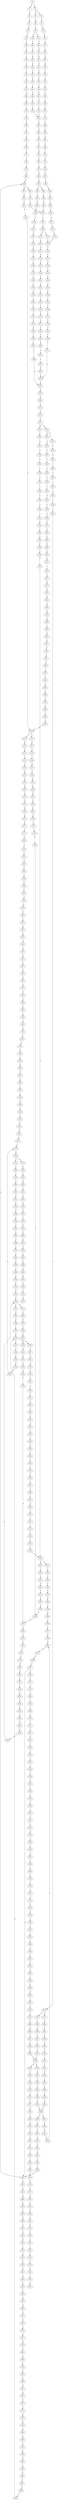 strict digraph  {
	S0 -> S1 [ label = A ];
	S0 -> S2 [ label = G ];
	S1 -> S3 [ label = G ];
	S2 -> S4 [ label = C ];
	S2 -> S5 [ label = G ];
	S3 -> S6 [ label = A ];
	S4 -> S7 [ label = G ];
	S5 -> S8 [ label = A ];
	S6 -> S9 [ label = A ];
	S7 -> S10 [ label = C ];
	S8 -> S11 [ label = A ];
	S9 -> S12 [ label = G ];
	S10 -> S13 [ label = G ];
	S11 -> S14 [ label = T ];
	S11 -> S15 [ label = C ];
	S12 -> S16 [ label = T ];
	S13 -> S17 [ label = T ];
	S14 -> S18 [ label = T ];
	S15 -> S19 [ label = T ];
	S16 -> S20 [ label = G ];
	S17 -> S21 [ label = C ];
	S18 -> S22 [ label = G ];
	S19 -> S23 [ label = G ];
	S20 -> S24 [ label = T ];
	S21 -> S25 [ label = G ];
	S22 -> S26 [ label = A ];
	S23 -> S27 [ label = G ];
	S24 -> S28 [ label = C ];
	S25 -> S29 [ label = A ];
	S26 -> S30 [ label = A ];
	S27 -> S31 [ label = A ];
	S28 -> S32 [ label = C ];
	S29 -> S33 [ label = C ];
	S30 -> S34 [ label = C ];
	S31 -> S35 [ label = C ];
	S32 -> S36 [ label = T ];
	S33 -> S37 [ label = G ];
	S34 -> S38 [ label = C ];
	S35 -> S39 [ label = C ];
	S36 -> S40 [ label = G ];
	S37 -> S41 [ label = C ];
	S38 -> S42 [ label = C ];
	S39 -> S43 [ label = C ];
	S40 -> S44 [ label = G ];
	S41 -> S45 [ label = G ];
	S42 -> S46 [ label = G ];
	S43 -> S47 [ label = G ];
	S44 -> S48 [ label = C ];
	S45 -> S49 [ label = C ];
	S46 -> S50 [ label = T ];
	S47 -> S51 [ label = T ];
	S48 -> S52 [ label = C ];
	S49 -> S53 [ label = C ];
	S50 -> S54 [ label = C ];
	S51 -> S55 [ label = C ];
	S52 -> S56 [ label = T ];
	S53 -> S57 [ label = T ];
	S54 -> S58 [ label = T ];
	S55 -> S58 [ label = T ];
	S56 -> S59 [ label = G ];
	S57 -> S60 [ label = C ];
	S58 -> S61 [ label = C ];
	S59 -> S62 [ label = G ];
	S60 -> S63 [ label = G ];
	S61 -> S64 [ label = G ];
	S62 -> S65 [ label = G ];
	S63 -> S66 [ label = G ];
	S64 -> S67 [ label = G ];
	S65 -> S68 [ label = T ];
	S66 -> S69 [ label = G ];
	S67 -> S70 [ label = C ];
	S68 -> S71 [ label = C ];
	S69 -> S72 [ label = C ];
	S70 -> S73 [ label = A ];
	S71 -> S74 [ label = C ];
	S72 -> S75 [ label = T ];
	S73 -> S76 [ label = C ];
	S74 -> S77 [ label = C ];
	S75 -> S78 [ label = C ];
	S76 -> S79 [ label = C ];
	S77 -> S80 [ label = G ];
	S78 -> S81 [ label = A ];
	S79 -> S82 [ label = G ];
	S80 -> S83 [ label = A ];
	S81 -> S84 [ label = C ];
	S82 -> S85 [ label = A ];
	S83 -> S86 [ label = G ];
	S83 -> S87 [ label = A ];
	S84 -> S88 [ label = G ];
	S85 -> S89 [ label = G ];
	S85 -> S90 [ label = A ];
	S86 -> S91 [ label = T ];
	S87 -> S92 [ label = G ];
	S88 -> S93 [ label = T ];
	S89 -> S94 [ label = T ];
	S90 -> S95 [ label = T ];
	S91 -> S96 [ label = C ];
	S92 -> S97 [ label = T ];
	S93 -> S98 [ label = C ];
	S94 -> S99 [ label = C ];
	S95 -> S100 [ label = G ];
	S96 -> S101 [ label = C ];
	S97 -> S102 [ label = C ];
	S98 -> S103 [ label = C ];
	S99 -> S101 [ label = C ];
	S100 -> S104 [ label = T ];
	S101 -> S105 [ label = A ];
	S102 -> S106 [ label = G ];
	S103 -> S107 [ label = A ];
	S104 -> S108 [ label = A ];
	S105 -> S109 [ label = G ];
	S106 -> S110 [ label = C ];
	S106 -> S111 [ label = A ];
	S107 -> S112 [ label = G ];
	S108 -> S113 [ label = G ];
	S109 -> S114 [ label = T ];
	S109 -> S115 [ label = C ];
	S110 -> S116 [ label = G ];
	S111 -> S117 [ label = G ];
	S112 -> S118 [ label = C ];
	S113 -> S119 [ label = T ];
	S114 -> S120 [ label = A ];
	S115 -> S121 [ label = T ];
	S116 -> S122 [ label = G ];
	S117 -> S123 [ label = G ];
	S118 -> S121 [ label = T ];
	S119 -> S124 [ label = T ];
	S120 -> S125 [ label = G ];
	S121 -> S126 [ label = T ];
	S122 -> S127 [ label = C ];
	S123 -> S128 [ label = T ];
	S124 -> S129 [ label = T ];
	S125 -> S130 [ label = G ];
	S126 -> S131 [ label = C ];
	S127 -> S132 [ label = T ];
	S128 -> S133 [ label = A ];
	S129 -> S134 [ label = C ];
	S130 -> S135 [ label = G ];
	S131 -> S136 [ label = A ];
	S132 -> S137 [ label = A ];
	S133 -> S138 [ label = T ];
	S134 -> S139 [ label = A ];
	S135 -> S140 [ label = T ];
	S136 -> S141 [ label = C ];
	S137 -> S142 [ label = T ];
	S138 -> S143 [ label = A ];
	S139 -> S144 [ label = C ];
	S140 -> S145 [ label = C ];
	S141 -> S146 [ label = G ];
	S142 -> S147 [ label = A ];
	S143 -> S148 [ label = A ];
	S144 -> S149 [ label = T ];
	S145 -> S150 [ label = A ];
	S146 -> S151 [ label = C ];
	S147 -> S152 [ label = G ];
	S148 -> S153 [ label = G ];
	S149 -> S154 [ label = C ];
	S150 -> S155 [ label = C ];
	S151 -> S156 [ label = C ];
	S152 -> S157 [ label = T ];
	S153 -> S158 [ label = T ];
	S154 -> S159 [ label = C ];
	S155 -> S160 [ label = T ];
	S156 -> S161 [ label = C ];
	S157 -> S162 [ label = A ];
	S158 -> S163 [ label = C ];
	S159 -> S164 [ label = T ];
	S160 -> S165 [ label = C ];
	S161 -> S166 [ label = T ];
	S162 -> S167 [ label = G ];
	S163 -> S168 [ label = G ];
	S164 -> S169 [ label = T ];
	S165 -> S170 [ label = G ];
	S166 -> S171 [ label = T ];
	S167 -> S172 [ label = C ];
	S168 -> S173 [ label = T ];
	S169 -> S174 [ label = T ];
	S170 -> S175 [ label = C ];
	S171 -> S176 [ label = C ];
	S172 -> S177 [ label = C ];
	S173 -> S178 [ label = G ];
	S174 -> S179 [ label = C ];
	S175 -> S180 [ label = T ];
	S176 -> S181 [ label = A ];
	S177 -> S182 [ label = G ];
	S178 -> S183 [ label = G ];
	S179 -> S184 [ label = A ];
	S180 -> S185 [ label = T ];
	S181 -> S186 [ label = T ];
	S182 -> S187 [ label = A ];
	S183 -> S188 [ label = T ];
	S184 -> S189 [ label = T ];
	S185 -> S190 [ label = C ];
	S186 -> S191 [ label = C ];
	S187 -> S192 [ label = A ];
	S188 -> S193 [ label = A ];
	S189 -> S194 [ label = C ];
	S190 -> S195 [ label = A ];
	S191 -> S196 [ label = C ];
	S192 -> S197 [ label = A ];
	S193 -> S198 [ label = C ];
	S194 -> S199 [ label = C ];
	S195 -> S200 [ label = T ];
	S196 -> S201 [ label = A ];
	S197 -> S202 [ label = C ];
	S198 -> S203 [ label = C ];
	S199 -> S201 [ label = A ];
	S200 -> S204 [ label = C ];
	S201 -> S205 [ label = G ];
	S202 -> S206 [ label = C ];
	S203 -> S207 [ label = G ];
	S204 -> S196 [ label = C ];
	S205 -> S208 [ label = A ];
	S206 -> S209 [ label = C ];
	S207 -> S210 [ label = G ];
	S208 -> S211 [ label = A ];
	S209 -> S212 [ label = C ];
	S210 -> S213 [ label = T ];
	S211 -> S214 [ label = C ];
	S212 -> S215 [ label = G ];
	S213 -> S216 [ label = G ];
	S214 -> S217 [ label = C ];
	S215 -> S218 [ label = A ];
	S216 -> S219 [ label = G ];
	S217 -> S220 [ label = A ];
	S217 -> S221 [ label = G ];
	S218 -> S222 [ label = C ];
	S219 -> S223 [ label = T ];
	S220 -> S224 [ label = G ];
	S220 -> S225 [ label = C ];
	S221 -> S226 [ label = G ];
	S222 -> S227 [ label = T ];
	S223 -> S228 [ label = T ];
	S224 -> S229 [ label = A ];
	S225 -> S230 [ label = C ];
	S226 -> S231 [ label = A ];
	S227 -> S232 [ label = A ];
	S228 -> S233 [ label = A ];
	S229 -> S234 [ label = C ];
	S230 -> S235 [ label = A ];
	S231 -> S236 [ label = C ];
	S232 -> S237 [ label = G ];
	S233 -> S238 [ label = G ];
	S234 -> S239 [ label = T ];
	S235 -> S240 [ label = C ];
	S236 -> S241 [ label = G ];
	S237 -> S242 [ label = A ];
	S238 -> S243 [ label = A ];
	S239 -> S244 [ label = C ];
	S240 -> S245 [ label = C ];
	S241 -> S246 [ label = C ];
	S242 -> S247 [ label = A ];
	S243 -> S248 [ label = A ];
	S244 -> S249 [ label = C ];
	S245 -> S250 [ label = C ];
	S246 -> S251 [ label = C ];
	S247 -> S252 [ label = T ];
	S248 -> S253 [ label = G ];
	S249 -> S254 [ label = C ];
	S250 -> S255 [ label = C ];
	S251 -> S256 [ label = C ];
	S252 -> S257 [ label = C ];
	S253 -> S258 [ label = G ];
	S254 -> S259 [ label = A ];
	S255 -> S260 [ label = T ];
	S256 -> S261 [ label = A ];
	S257 -> S262 [ label = G ];
	S258 -> S263 [ label = G ];
	S259 -> S264 [ label = T ];
	S260 -> S265 [ label = T ];
	S261 -> S266 [ label = T ];
	S262 -> S267 [ label = G ];
	S263 -> S268 [ label = G ];
	S264 -> S269 [ label = C ];
	S265 -> S270 [ label = C ];
	S266 -> S271 [ label = C ];
	S267 -> S272 [ label = G ];
	S268 -> S273 [ label = T ];
	S268 -> S274 [ label = G ];
	S269 -> S275 [ label = T ];
	S270 -> S276 [ label = C ];
	S270 -> S277 [ label = G ];
	S271 -> S278 [ label = G ];
	S272 -> S279 [ label = T ];
	S273 -> S280 [ label = C ];
	S274 -> S281 [ label = T ];
	S275 -> S282 [ label = G ];
	S276 -> S283 [ label = T ];
	S277 -> S284 [ label = A ];
	S278 -> S285 [ label = T ];
	S279 -> S286 [ label = A ];
	S280 -> S287 [ label = T ];
	S281 -> S288 [ label = C ];
	S282 -> S289 [ label = C ];
	S283 -> S290 [ label = G ];
	S284 -> S291 [ label = T ];
	S285 -> S292 [ label = C ];
	S286 -> S293 [ label = T ];
	S287 -> S294 [ label = C ];
	S288 -> S295 [ label = C ];
	S289 -> S296 [ label = C ];
	S290 -> S297 [ label = T ];
	S291 -> S298 [ label = C ];
	S292 -> S299 [ label = C ];
	S293 -> S300 [ label = C ];
	S294 -> S301 [ label = T ];
	S295 -> S302 [ label = G ];
	S296 -> S303 [ label = A ];
	S297 -> S304 [ label = C ];
	S298 -> S305 [ label = G ];
	S299 -> S306 [ label = T ];
	S300 -> S307 [ label = C ];
	S301 -> S308 [ label = C ];
	S302 -> S309 [ label = C ];
	S302 -> S310 [ label = T ];
	S303 -> S311 [ label = G ];
	S304 -> S312 [ label = C ];
	S305 -> S313 [ label = T ];
	S306 -> S314 [ label = C ];
	S307 -> S315 [ label = C ];
	S308 -> S316 [ label = G ];
	S309 -> S317 [ label = C ];
	S310 -> S318 [ label = C ];
	S311 -> S319 [ label = T ];
	S312 -> S320 [ label = T ];
	S313 -> S321 [ label = T ];
	S314 -> S322 [ label = T ];
	S315 -> S323 [ label = G ];
	S316 -> S324 [ label = T ];
	S317 -> S325 [ label = G ];
	S318 -> S326 [ label = G ];
	S319 -> S327 [ label = C ];
	S320 -> S328 [ label = A ];
	S320 -> S329 [ label = T ];
	S321 -> S330 [ label = T ];
	S322 -> S331 [ label = T ];
	S322 -> S332 [ label = G ];
	S323 -> S333 [ label = A ];
	S324 -> S334 [ label = G ];
	S325 -> S335 [ label = G ];
	S326 -> S336 [ label = G ];
	S327 -> S337 [ label = G ];
	S328 -> S338 [ label = C ];
	S329 -> S339 [ label = G ];
	S330 -> S340 [ label = G ];
	S331 -> S341 [ label = C ];
	S332 -> S342 [ label = T ];
	S333 -> S343 [ label = A ];
	S334 -> S344 [ label = G ];
	S335 -> S345 [ label = A ];
	S336 -> S346 [ label = A ];
	S337 -> S347 [ label = T ];
	S338 -> S348 [ label = T ];
	S339 -> S349 [ label = T ];
	S340 -> S350 [ label = T ];
	S341 -> S351 [ label = T ];
	S342 -> S352 [ label = C ];
	S343 -> S353 [ label = A ];
	S344 -> S354 [ label = T ];
	S345 -> S355 [ label = A ];
	S346 -> S356 [ label = A ];
	S347 -> S357 [ label = A ];
	S348 -> S358 [ label = A ];
	S349 -> S359 [ label = A ];
	S350 -> S360 [ label = A ];
	S351 -> S361 [ label = C ];
	S352 -> S362 [ label = G ];
	S353 -> S363 [ label = G ];
	S354 -> S193 [ label = A ];
	S355 -> S364 [ label = C ];
	S356 -> S365 [ label = C ];
	S357 -> S366 [ label = A ];
	S358 -> S367 [ label = C ];
	S359 -> S368 [ label = G ];
	S360 -> S369 [ label = G ];
	S361 -> S370 [ label = G ];
	S362 -> S371 [ label = T ];
	S363 -> S372 [ label = T ];
	S364 -> S373 [ label = T ];
	S365 -> S374 [ label = A ];
	S365 -> S375 [ label = T ];
	S366 -> S376 [ label = G ];
	S367 -> S377 [ label = C ];
	S368 -> S378 [ label = G ];
	S369 -> S379 [ label = G ];
	S370 -> S380 [ label = G ];
	S371 -> S381 [ label = G ];
	S372 -> S382 [ label = G ];
	S373 -> S383 [ label = G ];
	S374 -> S384 [ label = G ];
	S375 -> S385 [ label = A ];
	S376 -> S386 [ label = A ];
	S377 -> S387 [ label = A ];
	S378 -> S388 [ label = A ];
	S379 -> S388 [ label = A ];
	S380 -> S389 [ label = A ];
	S381 -> S390 [ label = G ];
	S382 -> S391 [ label = T ];
	S383 -> S392 [ label = C ];
	S384 -> S393 [ label = G ];
	S385 -> S394 [ label = C ];
	S386 -> S395 [ label = C ];
	S387 -> S396 [ label = G ];
	S388 -> S397 [ label = G ];
	S388 -> S398 [ label = A ];
	S389 -> S399 [ label = G ];
	S390 -> S188 [ label = T ];
	S391 -> S400 [ label = C ];
	S392 -> S401 [ label = A ];
	S393 -> S402 [ label = A ];
	S394 -> S403 [ label = A ];
	S395 -> S404 [ label = G ];
	S396 -> S405 [ label = G ];
	S397 -> S406 [ label = A ];
	S398 -> S407 [ label = A ];
	S399 -> S408 [ label = A ];
	S400 -> S409 [ label = G ];
	S401 -> S410 [ label = A ];
	S402 -> S411 [ label = A ];
	S403 -> S412 [ label = A ];
	S404 -> S413 [ label = G ];
	S405 -> S414 [ label = A ];
	S406 -> S415 [ label = G ];
	S407 -> S416 [ label = G ];
	S408 -> S417 [ label = G ];
	S409 -> S418 [ label = T ];
	S410 -> S419 [ label = C ];
	S411 -> S420 [ label = T ];
	S412 -> S421 [ label = C ];
	S413 -> S422 [ label = C ];
	S414 -> S423 [ label = G ];
	S415 -> S424 [ label = G ];
	S416 -> S425 [ label = G ];
	S417 -> S426 [ label = G ];
	S418 -> S427 [ label = C ];
	S419 -> S428 [ label = C ];
	S420 -> S429 [ label = A ];
	S421 -> S430 [ label = G ];
	S422 -> S431 [ label = T ];
	S423 -> S432 [ label = A ];
	S424 -> S433 [ label = T ];
	S425 -> S434 [ label = T ];
	S426 -> S433 [ label = T ];
	S427 -> S435 [ label = G ];
	S428 -> S436 [ label = A ];
	S429 -> S437 [ label = G ];
	S430 -> S438 [ label = A ];
	S431 -> S439 [ label = C ];
	S432 -> S440 [ label = G ];
	S433 -> S441 [ label = C ];
	S434 -> S442 [ label = C ];
	S435 -> S443 [ label = G ];
	S436 -> S444 [ label = G ];
	S437 -> S445 [ label = T ];
	S438 -> S446 [ label = A ];
	S439 -> S447 [ label = T ];
	S440 -> S448 [ label = T ];
	S441 -> S449 [ label = C ];
	S442 -> S450 [ label = C ];
	S443 -> S451 [ label = A ];
	S444 -> S452 [ label = A ];
	S445 -> S453 [ label = C ];
	S446 -> S454 [ label = A ];
	S447 -> S455 [ label = C ];
	S448 -> S456 [ label = C ];
	S449 -> S457 [ label = C ];
	S450 -> S458 [ label = C ];
	S451 -> S356 [ label = A ];
	S452 -> S459 [ label = A ];
	S453 -> S460 [ label = T ];
	S454 -> S461 [ label = A ];
	S455 -> S462 [ label = G ];
	S456 -> S463 [ label = A ];
	S457 -> S464 [ label = A ];
	S457 -> S465 [ label = G ];
	S458 -> S465 [ label = G ];
	S459 -> S466 [ label = C ];
	S460 -> S467 [ label = C ];
	S461 -> S468 [ label = C ];
	S462 -> S469 [ label = A ];
	S463 -> S470 [ label = G ];
	S464 -> S471 [ label = G ];
	S465 -> S472 [ label = G ];
	S465 -> S83 [ label = A ];
	S466 -> S473 [ label = A ];
	S467 -> S474 [ label = T ];
	S468 -> S475 [ label = A ];
	S469 -> S476 [ label = A ];
	S470 -> S477 [ label = G ];
	S471 -> S478 [ label = A ];
	S472 -> S479 [ label = A ];
	S473 -> S480 [ label = G ];
	S474 -> S481 [ label = C ];
	S475 -> S482 [ label = G ];
	S476 -> S483 [ label = G ];
	S477 -> S484 [ label = A ];
	S478 -> S485 [ label = G ];
	S479 -> S486 [ label = G ];
	S480 -> S487 [ label = C ];
	S481 -> S488 [ label = T ];
	S482 -> S489 [ label = A ];
	S483 -> S490 [ label = T ];
	S484 -> S491 [ label = C ];
	S485 -> S492 [ label = C ];
	S486 -> S493 [ label = G ];
	S487 -> S494 [ label = C ];
	S488 -> S495 [ label = G ];
	S489 -> S496 [ label = A ];
	S490 -> S497 [ label = C ];
	S491 -> S498 [ label = C ];
	S492 -> S499 [ label = C ];
	S493 -> S500 [ label = C ];
	S494 -> S501 [ label = G ];
	S495 -> S502 [ label = A ];
	S496 -> S503 [ label = G ];
	S497 -> S106 [ label = G ];
	S498 -> S504 [ label = A ];
	S499 -> S505 [ label = A ];
	S500 -> S506 [ label = G ];
	S501 -> S507 [ label = T ];
	S502 -> S508 [ label = G ];
	S503 -> S509 [ label = G ];
	S504 -> S510 [ label = G ];
	S505 -> S511 [ label = C ];
	S506 -> S512 [ label = T ];
	S507 -> S513 [ label = C ];
	S508 -> S514 [ label = T ];
	S509 -> S515 [ label = G ];
	S510 -> S516 [ label = T ];
	S511 -> S517 [ label = G ];
	S512 -> S518 [ label = G ];
	S513 -> S519 [ label = C ];
	S514 -> S520 [ label = A ];
	S515 -> S268 [ label = G ];
	S516 -> S521 [ label = C ];
	S517 -> S522 [ label = G ];
	S518 -> S523 [ label = G ];
	S519 -> S524 [ label = T ];
	S521 -> S525 [ label = T ];
	S522 -> S526 [ label = T ];
	S523 -> S527 [ label = T ];
	S524 -> S528 [ label = C ];
	S525 -> S529 [ label = C ];
	S526 -> S530 [ label = T ];
	S527 -> S531 [ label = A ];
	S528 -> S322 [ label = T ];
	S529 -> S532 [ label = T ];
	S530 -> S533 [ label = A ];
	S531 -> S534 [ label = T ];
	S532 -> S535 [ label = G ];
	S533 -> S536 [ label = C ];
	S534 -> S537 [ label = G ];
	S535 -> S538 [ label = T ];
	S536 -> S539 [ label = T ];
	S537 -> S540 [ label = A ];
	S538 -> S541 [ label = A ];
	S539 -> S542 [ label = G ];
	S540 -> S543 [ label = G ];
	S542 -> S544 [ label = C ];
	S543 -> S545 [ label = C ];
	S544 -> S546 [ label = A ];
	S545 -> S547 [ label = G ];
	S546 -> S548 [ label = G ];
	S547 -> S549 [ label = G ];
	S548 -> S550 [ label = A ];
	S549 -> S551 [ label = T ];
	S550 -> S552 [ label = C ];
	S551 -> S553 [ label = C ];
	S552 -> S554 [ label = G ];
	S553 -> S555 [ label = G ];
	S554 -> S556 [ label = G ];
	S555 -> S557 [ label = C ];
	S556 -> S558 [ label = A ];
	S557 -> S559 [ label = A ];
	S558 -> S560 [ label = C ];
	S559 -> S561 [ label = C ];
	S560 -> S562 [ label = A ];
	S561 -> S563 [ label = G ];
	S562 -> S564 [ label = C ];
	S563 -> S565 [ label = C ];
	S564 -> S566 [ label = A ];
	S565 -> S567 [ label = G ];
	S566 -> S568 [ label = C ];
	S567 -> S569 [ label = C ];
	S568 -> S570 [ label = C ];
	S569 -> S571 [ label = G ];
	S570 -> S572 [ label = T ];
	S571 -> S573 [ label = G ];
	S572 -> S574 [ label = C ];
	S573 -> S575 [ label = C ];
	S574 -> S576 [ label = T ];
	S575 -> S577 [ label = T ];
	S576 -> S578 [ label = A ];
	S577 -> S579 [ label = G ];
	S578 -> S580 [ label = G ];
	S579 -> S581 [ label = G ];
	S580 -> S582 [ label = A ];
	S581 -> S583 [ label = A ];
	S582 -> S584 [ label = A ];
	S583 -> S585 [ label = A ];
	S584 -> S586 [ label = C ];
	S585 -> S587 [ label = T ];
	S586 -> S588 [ label = G ];
	S587 -> S589 [ label = G ];
	S588 -> S590 [ label = A ];
	S589 -> S591 [ label = G ];
	S590 -> S592 [ label = G ];
	S591 -> S593 [ label = G ];
	S592 -> S594 [ label = G ];
	S593 -> S595 [ label = G ];
	S594 -> S596 [ label = T ];
	S595 -> S597 [ label = T ];
	S596 -> S598 [ label = G ];
	S597 -> S599 [ label = C ];
	S598 -> S600 [ label = T ];
	S599 -> S601 [ label = C ];
	S600 -> S602 [ label = C ];
	S601 -> S302 [ label = G ];
	S602 -> S603 [ label = C ];
	S603 -> S604 [ label = C ];
	S604 -> S605 [ label = T ];
	S605 -> S606 [ label = G ];
	S606 -> S607 [ label = T ];
	S607 -> S608 [ label = C ];
	S608 -> S609 [ label = C ];
	S609 -> S320 [ label = T ];
}
